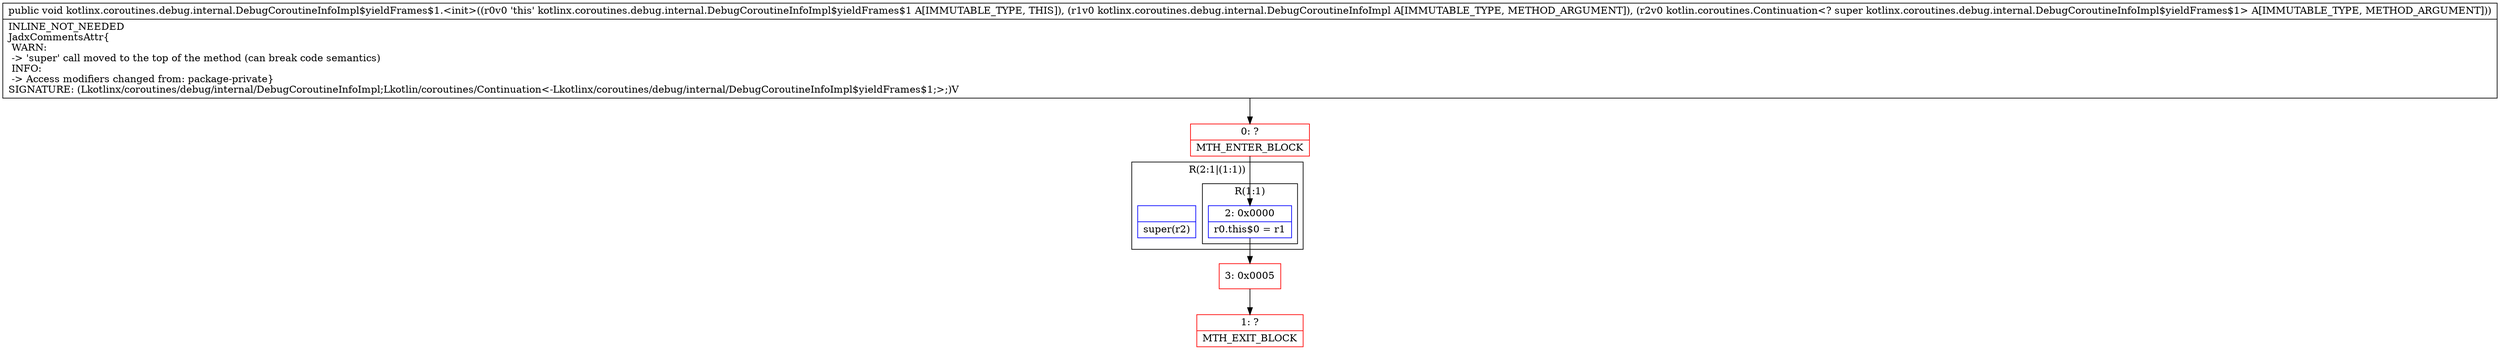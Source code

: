 digraph "CFG forkotlinx.coroutines.debug.internal.DebugCoroutineInfoImpl$yieldFrames$1.\<init\>(Lkotlinx\/coroutines\/debug\/internal\/DebugCoroutineInfoImpl;Lkotlin\/coroutines\/Continuation;)V" {
subgraph cluster_Region_1882677320 {
label = "R(2:1|(1:1))";
node [shape=record,color=blue];
Node_InsnContainer_397633593 [shape=record,label="{|super(r2)\l}"];
subgraph cluster_Region_1211295041 {
label = "R(1:1)";
node [shape=record,color=blue];
Node_2 [shape=record,label="{2\:\ 0x0000|r0.this$0 = r1\l}"];
}
}
Node_0 [shape=record,color=red,label="{0\:\ ?|MTH_ENTER_BLOCK\l}"];
Node_3 [shape=record,color=red,label="{3\:\ 0x0005}"];
Node_1 [shape=record,color=red,label="{1\:\ ?|MTH_EXIT_BLOCK\l}"];
MethodNode[shape=record,label="{public void kotlinx.coroutines.debug.internal.DebugCoroutineInfoImpl$yieldFrames$1.\<init\>((r0v0 'this' kotlinx.coroutines.debug.internal.DebugCoroutineInfoImpl$yieldFrames$1 A[IMMUTABLE_TYPE, THIS]), (r1v0 kotlinx.coroutines.debug.internal.DebugCoroutineInfoImpl A[IMMUTABLE_TYPE, METHOD_ARGUMENT]), (r2v0 kotlin.coroutines.Continuation\<? super kotlinx.coroutines.debug.internal.DebugCoroutineInfoImpl$yieldFrames$1\> A[IMMUTABLE_TYPE, METHOD_ARGUMENT]))  | INLINE_NOT_NEEDED\lJadxCommentsAttr\{\l WARN: \l \-\> 'super' call moved to the top of the method (can break code semantics)\l INFO: \l \-\> Access modifiers changed from: package\-private\}\lSIGNATURE: (Lkotlinx\/coroutines\/debug\/internal\/DebugCoroutineInfoImpl;Lkotlin\/coroutines\/Continuation\<\-Lkotlinx\/coroutines\/debug\/internal\/DebugCoroutineInfoImpl$yieldFrames$1;\>;)V\l}"];
MethodNode -> Node_0;Node_2 -> Node_3;
Node_0 -> Node_2;
Node_3 -> Node_1;
}

